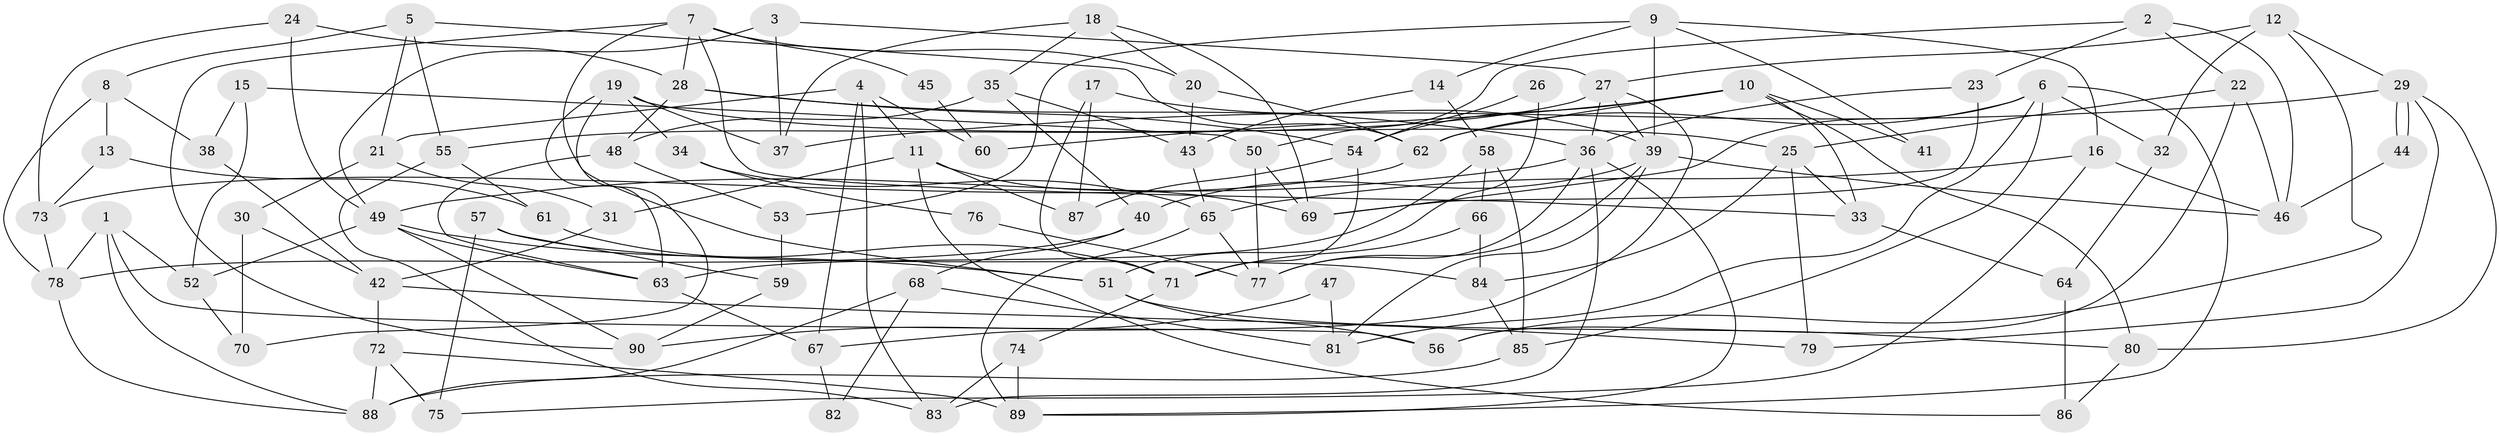 // coarse degree distribution, {4: 0.16666666666666666, 8: 0.08333333333333333, 13: 0.027777777777777776, 10: 0.08333333333333333, 12: 0.08333333333333333, 11: 0.027777777777777776, 7: 0.05555555555555555, 6: 0.1388888888888889, 3: 0.1388888888888889, 2: 0.1111111111111111, 9: 0.027777777777777776, 5: 0.05555555555555555}
// Generated by graph-tools (version 1.1) at 2025/18/03/04/25 18:18:33]
// undirected, 90 vertices, 180 edges
graph export_dot {
graph [start="1"]
  node [color=gray90,style=filled];
  1;
  2;
  3;
  4;
  5;
  6;
  7;
  8;
  9;
  10;
  11;
  12;
  13;
  14;
  15;
  16;
  17;
  18;
  19;
  20;
  21;
  22;
  23;
  24;
  25;
  26;
  27;
  28;
  29;
  30;
  31;
  32;
  33;
  34;
  35;
  36;
  37;
  38;
  39;
  40;
  41;
  42;
  43;
  44;
  45;
  46;
  47;
  48;
  49;
  50;
  51;
  52;
  53;
  54;
  55;
  56;
  57;
  58;
  59;
  60;
  61;
  62;
  63;
  64;
  65;
  66;
  67;
  68;
  69;
  70;
  71;
  72;
  73;
  74;
  75;
  76;
  77;
  78;
  79;
  80;
  81;
  82;
  83;
  84;
  85;
  86;
  87;
  88;
  89;
  90;
  1 -- 78;
  1 -- 56;
  1 -- 52;
  1 -- 88;
  2 -- 50;
  2 -- 22;
  2 -- 23;
  2 -- 46;
  3 -- 37;
  3 -- 27;
  3 -- 49;
  4 -- 83;
  4 -- 11;
  4 -- 21;
  4 -- 60;
  4 -- 67;
  5 -- 55;
  5 -- 8;
  5 -- 21;
  5 -- 62;
  6 -- 69;
  6 -- 62;
  6 -- 32;
  6 -- 81;
  6 -- 85;
  6 -- 89;
  7 -- 51;
  7 -- 33;
  7 -- 20;
  7 -- 28;
  7 -- 45;
  7 -- 90;
  8 -- 78;
  8 -- 13;
  8 -- 38;
  9 -- 53;
  9 -- 14;
  9 -- 16;
  9 -- 39;
  9 -- 41;
  10 -- 62;
  10 -- 80;
  10 -- 33;
  10 -- 41;
  10 -- 54;
  10 -- 60;
  11 -- 69;
  11 -- 31;
  11 -- 86;
  11 -- 87;
  12 -- 29;
  12 -- 27;
  12 -- 32;
  12 -- 56;
  13 -- 61;
  13 -- 73;
  14 -- 43;
  14 -- 58;
  15 -- 52;
  15 -- 50;
  15 -- 38;
  16 -- 46;
  16 -- 65;
  16 -- 75;
  17 -- 87;
  17 -- 39;
  17 -- 71;
  18 -- 35;
  18 -- 20;
  18 -- 37;
  18 -- 69;
  19 -- 25;
  19 -- 70;
  19 -- 34;
  19 -- 37;
  19 -- 63;
  20 -- 43;
  20 -- 62;
  21 -- 30;
  21 -- 31;
  22 -- 46;
  22 -- 25;
  22 -- 56;
  23 -- 36;
  23 -- 69;
  24 -- 73;
  24 -- 28;
  24 -- 49;
  25 -- 33;
  25 -- 79;
  25 -- 84;
  26 -- 51;
  26 -- 54;
  27 -- 39;
  27 -- 67;
  27 -- 36;
  27 -- 55;
  28 -- 36;
  28 -- 48;
  28 -- 54;
  29 -- 44;
  29 -- 44;
  29 -- 37;
  29 -- 79;
  29 -- 80;
  30 -- 42;
  30 -- 70;
  31 -- 42;
  32 -- 64;
  33 -- 64;
  34 -- 65;
  34 -- 76;
  35 -- 40;
  35 -- 48;
  35 -- 43;
  36 -- 49;
  36 -- 77;
  36 -- 83;
  36 -- 89;
  38 -- 42;
  39 -- 77;
  39 -- 40;
  39 -- 46;
  39 -- 81;
  40 -- 68;
  40 -- 78;
  42 -- 72;
  42 -- 79;
  43 -- 65;
  44 -- 46;
  45 -- 60;
  47 -- 81;
  47 -- 90;
  48 -- 63;
  48 -- 53;
  49 -- 51;
  49 -- 52;
  49 -- 63;
  49 -- 90;
  50 -- 77;
  50 -- 69;
  51 -- 56;
  51 -- 80;
  52 -- 70;
  53 -- 59;
  54 -- 71;
  54 -- 87;
  55 -- 83;
  55 -- 61;
  57 -- 84;
  57 -- 75;
  57 -- 59;
  58 -- 63;
  58 -- 85;
  58 -- 66;
  59 -- 90;
  61 -- 71;
  62 -- 73;
  63 -- 67;
  64 -- 86;
  65 -- 89;
  65 -- 77;
  66 -- 71;
  66 -- 84;
  67 -- 82;
  68 -- 81;
  68 -- 88;
  68 -- 82;
  71 -- 74;
  72 -- 89;
  72 -- 88;
  72 -- 75;
  73 -- 78;
  74 -- 89;
  74 -- 83;
  76 -- 77;
  78 -- 88;
  80 -- 86;
  84 -- 85;
  85 -- 88;
}
